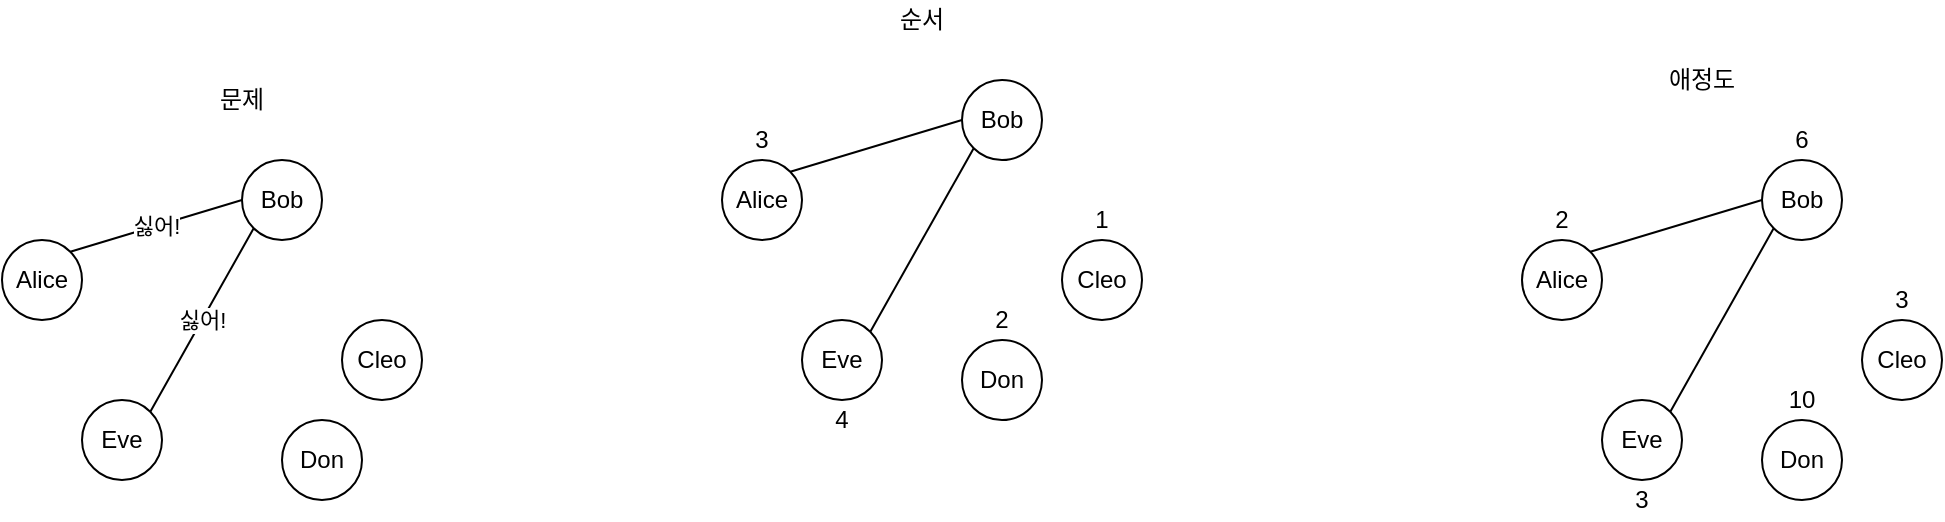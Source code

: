 <mxfile version="13.7.9" type="device"><diagram id="Z6DABj3rBp1A7m2ZjHcz" name="페이지-1"><mxGraphModel dx="677" dy="391" grid="1" gridSize="10" guides="1" tooltips="1" connect="0" arrows="1" fold="1" page="1" pageScale="1" pageWidth="10000" pageHeight="10000" math="0" shadow="0"><root><mxCell id="0"/><mxCell id="1" parent="0"/><mxCell id="UzV0LZ4GfHyUPAKVRbHE-1" value="Alice" style="ellipse;whiteSpace=wrap;html=1;aspect=fixed;" vertex="1" parent="1"><mxGeometry x="520" y="360" width="40" height="40" as="geometry"/></mxCell><mxCell id="UzV0LZ4GfHyUPAKVRbHE-2" value="Bob" style="ellipse;whiteSpace=wrap;html=1;aspect=fixed;" vertex="1" parent="1"><mxGeometry x="640" y="320" width="40" height="40" as="geometry"/></mxCell><mxCell id="UzV0LZ4GfHyUPAKVRbHE-3" value="Eve" style="ellipse;whiteSpace=wrap;html=1;aspect=fixed;" vertex="1" parent="1"><mxGeometry x="560" y="440" width="40" height="40" as="geometry"/></mxCell><mxCell id="UzV0LZ4GfHyUPAKVRbHE-4" value="Don" style="ellipse;whiteSpace=wrap;html=1;aspect=fixed;" vertex="1" parent="1"><mxGeometry x="660" y="450" width="40" height="40" as="geometry"/></mxCell><mxCell id="UzV0LZ4GfHyUPAKVRbHE-5" value="Cleo" style="ellipse;whiteSpace=wrap;html=1;aspect=fixed;" vertex="1" parent="1"><mxGeometry x="690" y="400" width="40" height="40" as="geometry"/></mxCell><mxCell id="UzV0LZ4GfHyUPAKVRbHE-6" value="싫어!" style="endArrow=none;html=1;exitX=1;exitY=0;exitDx=0;exitDy=0;entryX=0;entryY=1;entryDx=0;entryDy=0;" edge="1" parent="1" source="UzV0LZ4GfHyUPAKVRbHE-3" target="UzV0LZ4GfHyUPAKVRbHE-2"><mxGeometry width="50" height="50" relative="1" as="geometry"><mxPoint x="630" y="460" as="sourcePoint"/><mxPoint x="680" y="410" as="targetPoint"/></mxGeometry></mxCell><mxCell id="UzV0LZ4GfHyUPAKVRbHE-7" value="싫어!" style="endArrow=none;html=1;entryX=0;entryY=0.5;entryDx=0;entryDy=0;exitX=1;exitY=0;exitDx=0;exitDy=0;" edge="1" parent="1" source="UzV0LZ4GfHyUPAKVRbHE-1" target="UzV0LZ4GfHyUPAKVRbHE-2"><mxGeometry width="50" height="50" relative="1" as="geometry"><mxPoint x="540" y="420" as="sourcePoint"/><mxPoint x="590" y="370" as="targetPoint"/></mxGeometry></mxCell><mxCell id="UzV0LZ4GfHyUPAKVRbHE-9" value="문제" style="text;html=1;strokeColor=none;fillColor=none;align=center;verticalAlign=middle;whiteSpace=wrap;rounded=0;" vertex="1" parent="1"><mxGeometry x="620" y="280" width="40" height="20" as="geometry"/></mxCell><mxCell id="UzV0LZ4GfHyUPAKVRbHE-10" value="Alice" style="ellipse;whiteSpace=wrap;html=1;aspect=fixed;" vertex="1" parent="1"><mxGeometry x="880" y="320" width="40" height="40" as="geometry"/></mxCell><mxCell id="UzV0LZ4GfHyUPAKVRbHE-11" value="Bob" style="ellipse;whiteSpace=wrap;html=1;aspect=fixed;" vertex="1" parent="1"><mxGeometry x="1000" y="280" width="40" height="40" as="geometry"/></mxCell><mxCell id="UzV0LZ4GfHyUPAKVRbHE-12" value="Eve" style="ellipse;whiteSpace=wrap;html=1;aspect=fixed;" vertex="1" parent="1"><mxGeometry x="920" y="400" width="40" height="40" as="geometry"/></mxCell><mxCell id="UzV0LZ4GfHyUPAKVRbHE-13" value="Don" style="ellipse;whiteSpace=wrap;html=1;aspect=fixed;" vertex="1" parent="1"><mxGeometry x="1000" y="410" width="40" height="40" as="geometry"/></mxCell><mxCell id="UzV0LZ4GfHyUPAKVRbHE-14" value="Cleo" style="ellipse;whiteSpace=wrap;html=1;aspect=fixed;" vertex="1" parent="1"><mxGeometry x="1050" y="360" width="40" height="40" as="geometry"/></mxCell><mxCell id="UzV0LZ4GfHyUPAKVRbHE-15" value="" style="endArrow=none;html=1;exitX=1;exitY=0;exitDx=0;exitDy=0;entryX=0;entryY=1;entryDx=0;entryDy=0;" edge="1" source="UzV0LZ4GfHyUPAKVRbHE-12" target="UzV0LZ4GfHyUPAKVRbHE-11" parent="1"><mxGeometry width="50" height="50" relative="1" as="geometry"><mxPoint x="990" y="420" as="sourcePoint"/><mxPoint x="1040" y="370" as="targetPoint"/></mxGeometry></mxCell><mxCell id="UzV0LZ4GfHyUPAKVRbHE-16" value="" style="endArrow=none;html=1;entryX=0;entryY=0.5;entryDx=0;entryDy=0;exitX=1;exitY=0;exitDx=0;exitDy=0;" edge="1" source="UzV0LZ4GfHyUPAKVRbHE-10" target="UzV0LZ4GfHyUPAKVRbHE-11" parent="1"><mxGeometry width="50" height="50" relative="1" as="geometry"><mxPoint x="900" y="380" as="sourcePoint"/><mxPoint x="950" y="330" as="targetPoint"/></mxGeometry></mxCell><mxCell id="UzV0LZ4GfHyUPAKVRbHE-17" value="1" style="text;html=1;strokeColor=none;fillColor=none;align=center;verticalAlign=middle;whiteSpace=wrap;rounded=0;" vertex="1" parent="1"><mxGeometry x="1050" y="340" width="40" height="20" as="geometry"/></mxCell><mxCell id="UzV0LZ4GfHyUPAKVRbHE-18" value="2" style="text;html=1;strokeColor=none;fillColor=none;align=center;verticalAlign=middle;whiteSpace=wrap;rounded=0;" vertex="1" parent="1"><mxGeometry x="1000" y="390" width="40" height="20" as="geometry"/></mxCell><mxCell id="UzV0LZ4GfHyUPAKVRbHE-19" value="4" style="text;html=1;strokeColor=none;fillColor=none;align=center;verticalAlign=middle;whiteSpace=wrap;rounded=0;" vertex="1" parent="1"><mxGeometry x="920" y="440" width="40" height="20" as="geometry"/></mxCell><mxCell id="UzV0LZ4GfHyUPAKVRbHE-20" value="3" style="text;html=1;strokeColor=none;fillColor=none;align=center;verticalAlign=middle;whiteSpace=wrap;rounded=0;" vertex="1" parent="1"><mxGeometry x="880" y="300" width="40" height="20" as="geometry"/></mxCell><mxCell id="UzV0LZ4GfHyUPAKVRbHE-21" value="순서" style="text;html=1;strokeColor=none;fillColor=none;align=center;verticalAlign=middle;whiteSpace=wrap;rounded=0;" vertex="1" parent="1"><mxGeometry x="960" y="240" width="40" height="20" as="geometry"/></mxCell><mxCell id="UzV0LZ4GfHyUPAKVRbHE-27" value="Alice" style="ellipse;whiteSpace=wrap;html=1;aspect=fixed;" vertex="1" parent="1"><mxGeometry x="1280" y="360" width="40" height="40" as="geometry"/></mxCell><mxCell id="UzV0LZ4GfHyUPAKVRbHE-28" value="Bob" style="ellipse;whiteSpace=wrap;html=1;aspect=fixed;" vertex="1" parent="1"><mxGeometry x="1400" y="320" width="40" height="40" as="geometry"/></mxCell><mxCell id="UzV0LZ4GfHyUPAKVRbHE-29" value="Eve" style="ellipse;whiteSpace=wrap;html=1;aspect=fixed;" vertex="1" parent="1"><mxGeometry x="1320" y="440" width="40" height="40" as="geometry"/></mxCell><mxCell id="UzV0LZ4GfHyUPAKVRbHE-30" value="Don" style="ellipse;whiteSpace=wrap;html=1;aspect=fixed;" vertex="1" parent="1"><mxGeometry x="1400" y="450" width="40" height="40" as="geometry"/></mxCell><mxCell id="UzV0LZ4GfHyUPAKVRbHE-31" value="Cleo" style="ellipse;whiteSpace=wrap;html=1;aspect=fixed;" vertex="1" parent="1"><mxGeometry x="1450" y="400" width="40" height="40" as="geometry"/></mxCell><mxCell id="UzV0LZ4GfHyUPAKVRbHE-32" value="" style="endArrow=none;html=1;exitX=1;exitY=0;exitDx=0;exitDy=0;entryX=0;entryY=1;entryDx=0;entryDy=0;" edge="1" source="UzV0LZ4GfHyUPAKVRbHE-29" target="UzV0LZ4GfHyUPAKVRbHE-28" parent="1"><mxGeometry width="50" height="50" relative="1" as="geometry"><mxPoint x="1390" y="460" as="sourcePoint"/><mxPoint x="1440" y="410" as="targetPoint"/></mxGeometry></mxCell><mxCell id="UzV0LZ4GfHyUPAKVRbHE-33" value="" style="endArrow=none;html=1;entryX=0;entryY=0.5;entryDx=0;entryDy=0;exitX=1;exitY=0;exitDx=0;exitDy=0;" edge="1" source="UzV0LZ4GfHyUPAKVRbHE-27" target="UzV0LZ4GfHyUPAKVRbHE-28" parent="1"><mxGeometry width="50" height="50" relative="1" as="geometry"><mxPoint x="1300" y="420" as="sourcePoint"/><mxPoint x="1350" y="370" as="targetPoint"/></mxGeometry></mxCell><mxCell id="UzV0LZ4GfHyUPAKVRbHE-34" value="3" style="text;html=1;strokeColor=none;fillColor=none;align=center;verticalAlign=middle;whiteSpace=wrap;rounded=0;" vertex="1" parent="1"><mxGeometry x="1450" y="380" width="40" height="20" as="geometry"/></mxCell><mxCell id="UzV0LZ4GfHyUPAKVRbHE-35" value="10" style="text;html=1;strokeColor=none;fillColor=none;align=center;verticalAlign=middle;whiteSpace=wrap;rounded=0;" vertex="1" parent="1"><mxGeometry x="1400" y="430" width="40" height="20" as="geometry"/></mxCell><mxCell id="UzV0LZ4GfHyUPAKVRbHE-36" value="3" style="text;html=1;strokeColor=none;fillColor=none;align=center;verticalAlign=middle;whiteSpace=wrap;rounded=0;" vertex="1" parent="1"><mxGeometry x="1320" y="480" width="40" height="20" as="geometry"/></mxCell><mxCell id="UzV0LZ4GfHyUPAKVRbHE-37" value="2" style="text;html=1;strokeColor=none;fillColor=none;align=center;verticalAlign=middle;whiteSpace=wrap;rounded=0;" vertex="1" parent="1"><mxGeometry x="1280" y="340" width="40" height="20" as="geometry"/></mxCell><mxCell id="UzV0LZ4GfHyUPAKVRbHE-38" value="애정도" style="text;html=1;strokeColor=none;fillColor=none;align=center;verticalAlign=middle;whiteSpace=wrap;rounded=0;" vertex="1" parent="1"><mxGeometry x="1350" y="270" width="40" height="20" as="geometry"/></mxCell><mxCell id="UzV0LZ4GfHyUPAKVRbHE-39" value="6" style="text;html=1;strokeColor=none;fillColor=none;align=center;verticalAlign=middle;whiteSpace=wrap;rounded=0;" vertex="1" parent="1"><mxGeometry x="1400" y="300" width="40" height="20" as="geometry"/></mxCell></root></mxGraphModel></diagram></mxfile>